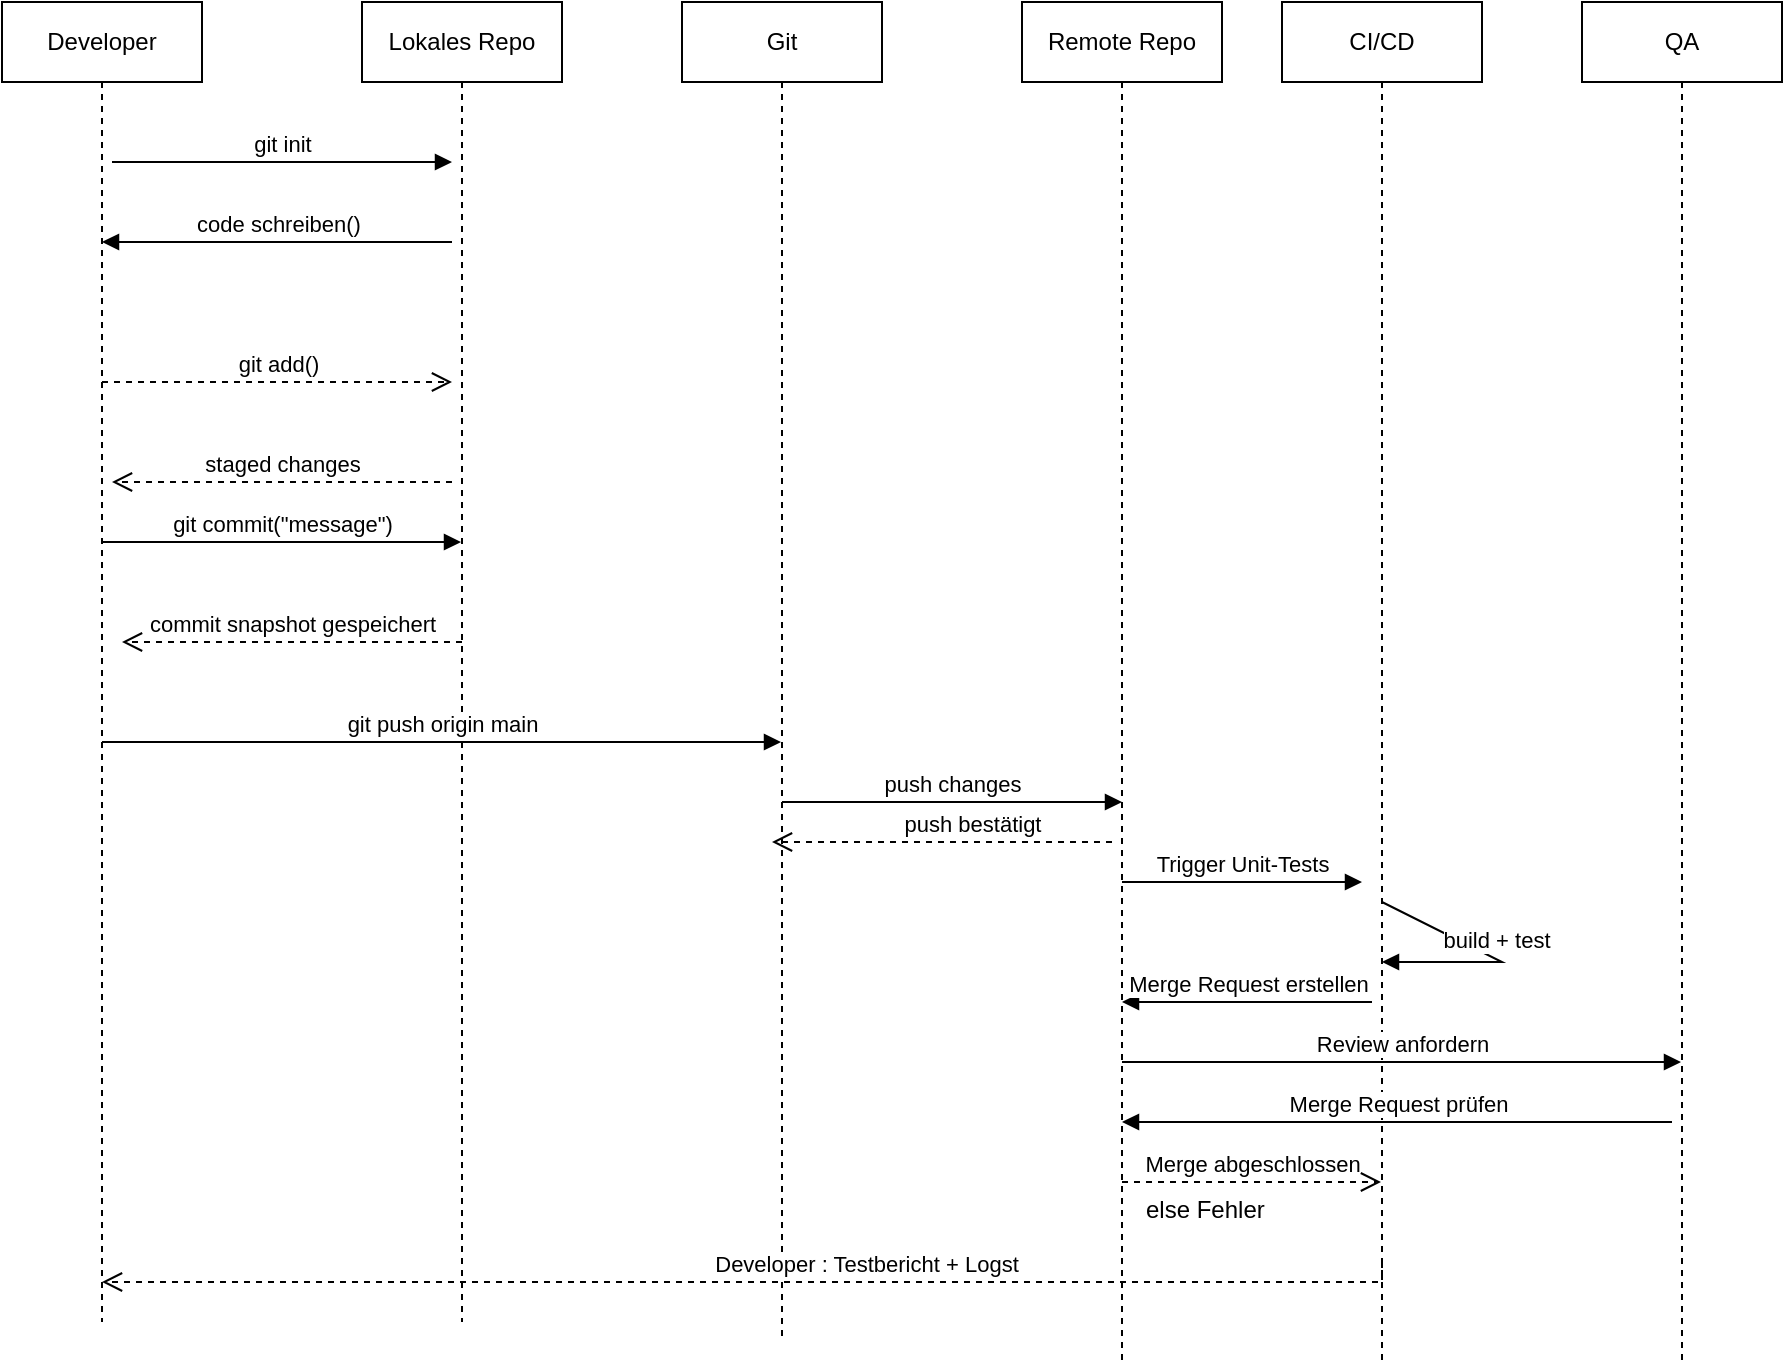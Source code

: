 <mxfile version="24.6.4" type="device">
  <diagram name="Page-1" id="2YBvvXClWsGukQMizWep">
    <mxGraphModel dx="1050" dy="621" grid="1" gridSize="10" guides="1" tooltips="1" connect="1" arrows="1" fold="1" page="1" pageScale="1" pageWidth="850" pageHeight="1100" math="0" shadow="0">
      <root>
        <mxCell id="0" />
        <mxCell id="1" parent="0" />
        <mxCell id="aM9ryv3xv72pqoxQDRHE-1" value="Developer" style="shape=umlLifeline;perimeter=lifelinePerimeter;whiteSpace=wrap;html=1;container=0;dropTarget=0;collapsible=0;recursiveResize=0;outlineConnect=0;portConstraint=eastwest;newEdgeStyle={&quot;edgeStyle&quot;:&quot;elbowEdgeStyle&quot;,&quot;elbow&quot;:&quot;vertical&quot;,&quot;curved&quot;:0,&quot;rounded&quot;:0};" parent="1" vertex="1">
          <mxGeometry x="40" y="40" width="100" height="660" as="geometry" />
        </mxCell>
        <mxCell id="aM9ryv3xv72pqoxQDRHE-4" value="" style="html=1;points=[];perimeter=orthogonalPerimeter;outlineConnect=0;targetShapes=umlLifeline;portConstraint=eastwest;newEdgeStyle={&quot;edgeStyle&quot;:&quot;elbowEdgeStyle&quot;,&quot;elbow&quot;:&quot;vertical&quot;,&quot;curved&quot;:0,&quot;rounded&quot;:0};" parent="aM9ryv3xv72pqoxQDRHE-1" vertex="1">
          <mxGeometry x="50" y="120" height="80" as="geometry" />
        </mxCell>
        <mxCell id="aM9ryv3xv72pqoxQDRHE-5" value="Lokales Repo" style="shape=umlLifeline;perimeter=lifelinePerimeter;whiteSpace=wrap;html=1;container=0;dropTarget=0;collapsible=0;recursiveResize=0;outlineConnect=0;portConstraint=eastwest;newEdgeStyle={&quot;edgeStyle&quot;:&quot;elbowEdgeStyle&quot;,&quot;elbow&quot;:&quot;vertical&quot;,&quot;curved&quot;:0,&quot;rounded&quot;:0};" parent="1" vertex="1">
          <mxGeometry x="220" y="40" width="100" height="660" as="geometry" />
        </mxCell>
        <mxCell id="aM9ryv3xv72pqoxQDRHE-7" value="git init" style="html=1;verticalAlign=bottom;endArrow=block;edgeStyle=elbowEdgeStyle;elbow=vertical;curved=0;rounded=0;" parent="1" edge="1">
          <mxGeometry relative="1" as="geometry">
            <mxPoint x="95" y="120" as="sourcePoint" />
            <Array as="points">
              <mxPoint x="180" y="120" />
            </Array>
            <mxPoint x="265" y="120" as="targetPoint" />
          </mxGeometry>
        </mxCell>
        <mxCell id="aM9ryv3xv72pqoxQDRHE-8" value="staged changes" style="html=1;verticalAlign=bottom;endArrow=open;dashed=1;endSize=8;edgeStyle=elbowEdgeStyle;elbow=vertical;curved=0;rounded=0;" parent="1" edge="1">
          <mxGeometry relative="1" as="geometry">
            <mxPoint x="95" y="280" as="targetPoint" />
            <Array as="points">
              <mxPoint x="190" y="280" />
            </Array>
            <mxPoint x="265" y="280" as="sourcePoint" />
          </mxGeometry>
        </mxCell>
        <mxCell id="aM9ryv3xv72pqoxQDRHE-9" value="code schreiben()" style="html=1;verticalAlign=bottom;endArrow=block;edgeStyle=elbowEdgeStyle;elbow=vertical;curved=0;rounded=0;" parent="1" target="aM9ryv3xv72pqoxQDRHE-4" edge="1">
          <mxGeometry relative="1" as="geometry">
            <mxPoint x="265" y="160" as="sourcePoint" />
            <Array as="points">
              <mxPoint x="190" y="160" />
            </Array>
          </mxGeometry>
        </mxCell>
        <mxCell id="aM9ryv3xv72pqoxQDRHE-10" value="git add()" style="html=1;verticalAlign=bottom;endArrow=open;dashed=1;endSize=8;edgeStyle=elbowEdgeStyle;elbow=horizontal;curved=0;rounded=0;" parent="1" source="aM9ryv3xv72pqoxQDRHE-4" edge="1">
          <mxGeometry relative="1" as="geometry">
            <mxPoint x="265" y="230" as="targetPoint" />
            <Array as="points">
              <mxPoint x="180" y="230" />
            </Array>
          </mxGeometry>
        </mxCell>
        <mxCell id="argAWYyjQQryuIcPimVP-2" value="Git" style="shape=umlLifeline;perimeter=lifelinePerimeter;whiteSpace=wrap;html=1;container=0;dropTarget=0;collapsible=0;recursiveResize=0;outlineConnect=0;portConstraint=eastwest;newEdgeStyle={&quot;edgeStyle&quot;:&quot;elbowEdgeStyle&quot;,&quot;elbow&quot;:&quot;vertical&quot;,&quot;curved&quot;:0,&quot;rounded&quot;:0};" vertex="1" parent="1">
          <mxGeometry x="380" y="40" width="100" height="670" as="geometry" />
        </mxCell>
        <mxCell id="argAWYyjQQryuIcPimVP-4" value="QA" style="shape=umlLifeline;perimeter=lifelinePerimeter;whiteSpace=wrap;html=1;container=0;dropTarget=0;collapsible=0;recursiveResize=0;outlineConnect=0;portConstraint=eastwest;newEdgeStyle={&quot;edgeStyle&quot;:&quot;elbowEdgeStyle&quot;,&quot;elbow&quot;:&quot;vertical&quot;,&quot;curved&quot;:0,&quot;rounded&quot;:0};" vertex="1" parent="1">
          <mxGeometry x="830" y="40" width="100" height="680" as="geometry" />
        </mxCell>
        <mxCell id="argAWYyjQQryuIcPimVP-6" value="Remote Repo" style="shape=umlLifeline;perimeter=lifelinePerimeter;whiteSpace=wrap;html=1;container=0;dropTarget=0;collapsible=0;recursiveResize=0;outlineConnect=0;portConstraint=eastwest;newEdgeStyle={&quot;edgeStyle&quot;:&quot;elbowEdgeStyle&quot;,&quot;elbow&quot;:&quot;vertical&quot;,&quot;curved&quot;:0,&quot;rounded&quot;:0};" vertex="1" parent="1">
          <mxGeometry x="550" y="40" width="100" height="680" as="geometry" />
        </mxCell>
        <mxCell id="argAWYyjQQryuIcPimVP-8" value="CI/CD" style="shape=umlLifeline;perimeter=lifelinePerimeter;whiteSpace=wrap;html=1;container=0;dropTarget=0;collapsible=0;recursiveResize=0;outlineConnect=0;portConstraint=eastwest;newEdgeStyle={&quot;edgeStyle&quot;:&quot;elbowEdgeStyle&quot;,&quot;elbow&quot;:&quot;vertical&quot;,&quot;curved&quot;:0,&quot;rounded&quot;:0};" vertex="1" parent="1">
          <mxGeometry x="680" y="40" width="100" height="680" as="geometry" />
        </mxCell>
        <mxCell id="argAWYyjQQryuIcPimVP-11" value="git commit(&quot;message&quot;)" style="html=1;verticalAlign=bottom;endArrow=block;edgeStyle=elbowEdgeStyle;elbow=vertical;curved=0;rounded=0;" edge="1" parent="1" target="aM9ryv3xv72pqoxQDRHE-5">
          <mxGeometry relative="1" as="geometry">
            <mxPoint x="90" y="310" as="sourcePoint" />
            <Array as="points">
              <mxPoint x="175" y="310" />
            </Array>
            <mxPoint x="260" y="310" as="targetPoint" />
          </mxGeometry>
        </mxCell>
        <mxCell id="argAWYyjQQryuIcPimVP-12" value="commit snapshot gespeichert" style="html=1;verticalAlign=bottom;endArrow=open;dashed=1;endSize=8;edgeStyle=elbowEdgeStyle;elbow=vertical;curved=0;rounded=0;" edge="1" parent="1">
          <mxGeometry relative="1" as="geometry">
            <mxPoint x="100" y="360" as="targetPoint" />
            <Array as="points">
              <mxPoint x="195" y="360" />
            </Array>
            <mxPoint x="270" y="360" as="sourcePoint" />
          </mxGeometry>
        </mxCell>
        <mxCell id="argAWYyjQQryuIcPimVP-13" value="git push origin main" style="html=1;verticalAlign=bottom;endArrow=block;edgeStyle=elbowEdgeStyle;elbow=vertical;curved=0;rounded=0;" edge="1" parent="1" target="argAWYyjQQryuIcPimVP-2">
          <mxGeometry relative="1" as="geometry">
            <mxPoint x="90" y="410" as="sourcePoint" />
            <Array as="points">
              <mxPoint x="175" y="410" />
            </Array>
            <mxPoint x="330" y="410" as="targetPoint" />
          </mxGeometry>
        </mxCell>
        <mxCell id="argAWYyjQQryuIcPimVP-15" value="push bestätigt" style="html=1;verticalAlign=bottom;endArrow=open;dashed=1;endSize=8;edgeStyle=elbowEdgeStyle;elbow=vertical;curved=0;rounded=0;" edge="1" parent="1">
          <mxGeometry x="-0.176" relative="1" as="geometry">
            <mxPoint x="425" y="460" as="targetPoint" />
            <Array as="points">
              <mxPoint x="520" y="460" />
            </Array>
            <mxPoint x="595" y="460" as="sourcePoint" />
            <mxPoint as="offset" />
          </mxGeometry>
        </mxCell>
        <mxCell id="argAWYyjQQryuIcPimVP-16" value="push changes" style="html=1;verticalAlign=bottom;endArrow=block;edgeStyle=elbowEdgeStyle;elbow=vertical;curved=0;rounded=0;" edge="1" parent="1">
          <mxGeometry relative="1" as="geometry">
            <mxPoint x="430" y="440" as="sourcePoint" />
            <Array as="points">
              <mxPoint x="515" y="440" />
            </Array>
            <mxPoint x="600" y="440" as="targetPoint" />
          </mxGeometry>
        </mxCell>
        <mxCell id="argAWYyjQQryuIcPimVP-17" value="Trigger Unit-Tests" style="html=1;verticalAlign=bottom;endArrow=block;edgeStyle=elbowEdgeStyle;elbow=vertical;curved=0;rounded=0;" edge="1" parent="1">
          <mxGeometry relative="1" as="geometry">
            <mxPoint x="600" y="480" as="sourcePoint" />
            <Array as="points">
              <mxPoint x="685" y="480" />
            </Array>
            <mxPoint x="720" y="480" as="targetPoint" />
            <mxPoint as="offset" />
          </mxGeometry>
        </mxCell>
        <mxCell id="argAWYyjQQryuIcPimVP-18" value="build + test" style="html=1;verticalAlign=bottom;endArrow=block;edgeStyle=elbowEdgeStyle;elbow=vertical;curved=0;rounded=0;" edge="1" parent="1" target="argAWYyjQQryuIcPimVP-8">
          <mxGeometry relative="1" as="geometry">
            <mxPoint x="730" y="490" as="sourcePoint" />
            <Array as="points">
              <mxPoint x="790" y="520" />
            </Array>
            <mxPoint x="790" y="540" as="targetPoint" />
            <mxPoint as="offset" />
          </mxGeometry>
        </mxCell>
        <mxCell id="argAWYyjQQryuIcPimVP-19" value="Merge Request erstellen" style="html=1;verticalAlign=bottom;endArrow=block;edgeStyle=elbowEdgeStyle;elbow=vertical;curved=0;rounded=0;" edge="1" parent="1">
          <mxGeometry relative="1" as="geometry">
            <mxPoint x="725" y="540" as="sourcePoint" />
            <Array as="points">
              <mxPoint x="650" y="540" />
            </Array>
            <mxPoint x="600" y="540" as="targetPoint" />
            <mxPoint as="offset" />
          </mxGeometry>
        </mxCell>
        <mxCell id="argAWYyjQQryuIcPimVP-20" value="Review anfordern" style="html=1;verticalAlign=bottom;endArrow=block;edgeStyle=elbowEdgeStyle;elbow=vertical;curved=0;rounded=0;" edge="1" parent="1" target="argAWYyjQQryuIcPimVP-4">
          <mxGeometry relative="1" as="geometry">
            <mxPoint x="600" y="570" as="sourcePoint" />
            <Array as="points">
              <mxPoint x="685" y="570" />
            </Array>
            <mxPoint x="850" y="570" as="targetPoint" />
            <mxPoint as="offset" />
          </mxGeometry>
        </mxCell>
        <mxCell id="argAWYyjQQryuIcPimVP-22" value="Merge Request prüfen" style="html=1;verticalAlign=bottom;endArrow=block;edgeStyle=elbowEdgeStyle;elbow=vertical;curved=0;rounded=0;" edge="1" parent="1" target="argAWYyjQQryuIcPimVP-6">
          <mxGeometry relative="1" as="geometry">
            <mxPoint x="875" y="600" as="sourcePoint" />
            <Array as="points">
              <mxPoint x="800" y="600" />
            </Array>
            <mxPoint x="750" y="600" as="targetPoint" />
            <mxPoint as="offset" />
          </mxGeometry>
        </mxCell>
        <mxCell id="argAWYyjQQryuIcPimVP-23" value="Merge abgeschlossen" style="html=1;verticalAlign=bottom;endArrow=open;dashed=1;endSize=8;edgeStyle=elbowEdgeStyle;elbow=vertical;curved=0;rounded=0;" edge="1" parent="1" target="argAWYyjQQryuIcPimVP-8">
          <mxGeometry relative="1" as="geometry">
            <mxPoint x="775" y="630" as="targetPoint" />
            <Array as="points">
              <mxPoint x="690" y="630" />
            </Array>
            <mxPoint x="600" y="630" as="sourcePoint" />
          </mxGeometry>
        </mxCell>
        <mxCell id="argAWYyjQQryuIcPimVP-24" value="else Fehler" style="text;whiteSpace=wrap;" vertex="1" parent="1">
          <mxGeometry x="610" y="630" width="90" height="40" as="geometry" />
        </mxCell>
        <mxCell id="argAWYyjQQryuIcPimVP-27" value="Developer : Testbericht + Logst" style="html=1;verticalAlign=bottom;endArrow=open;dashed=1;endSize=8;edgeStyle=elbowEdgeStyle;elbow=vertical;curved=0;rounded=0;" edge="1" parent="1" target="aM9ryv3xv72pqoxQDRHE-1">
          <mxGeometry x="-0.176" relative="1" as="geometry">
            <mxPoint x="110" y="680" as="targetPoint" />
            <Array as="points">
              <mxPoint x="110" y="680" />
            </Array>
            <mxPoint x="730" y="670" as="sourcePoint" />
            <mxPoint as="offset" />
          </mxGeometry>
        </mxCell>
      </root>
    </mxGraphModel>
  </diagram>
</mxfile>
